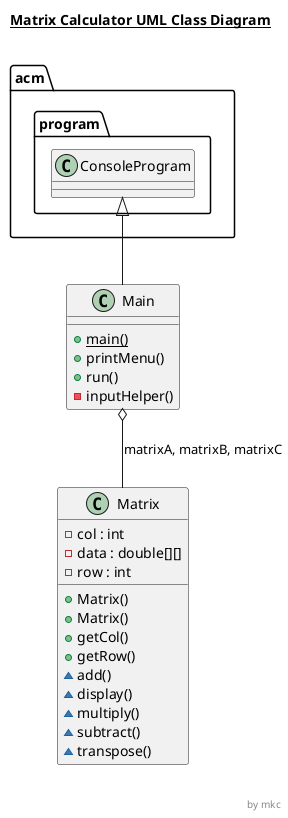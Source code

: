 @startuml

title __Matrix Calculator UML Class Diagram__\n

    class Main {
        {static} + main()
        + printMenu()
        + run()
        - inputHelper()
    }

  

    class Matrix {
        - col : int
        - data : double[][]
        - row : int
        + Matrix()
        + Matrix()
        + getCol()
        + getRow()
        ~ add()
        ~ display()
        ~ multiply()
        ~ subtract()
        ~ transpose()
    }

  

  Main -up-|> acm.program.ConsoleProgram
  Main o-- Matrix : matrixA, matrixB, matrixC


right footer


by mkc
endfooter

@enduml
